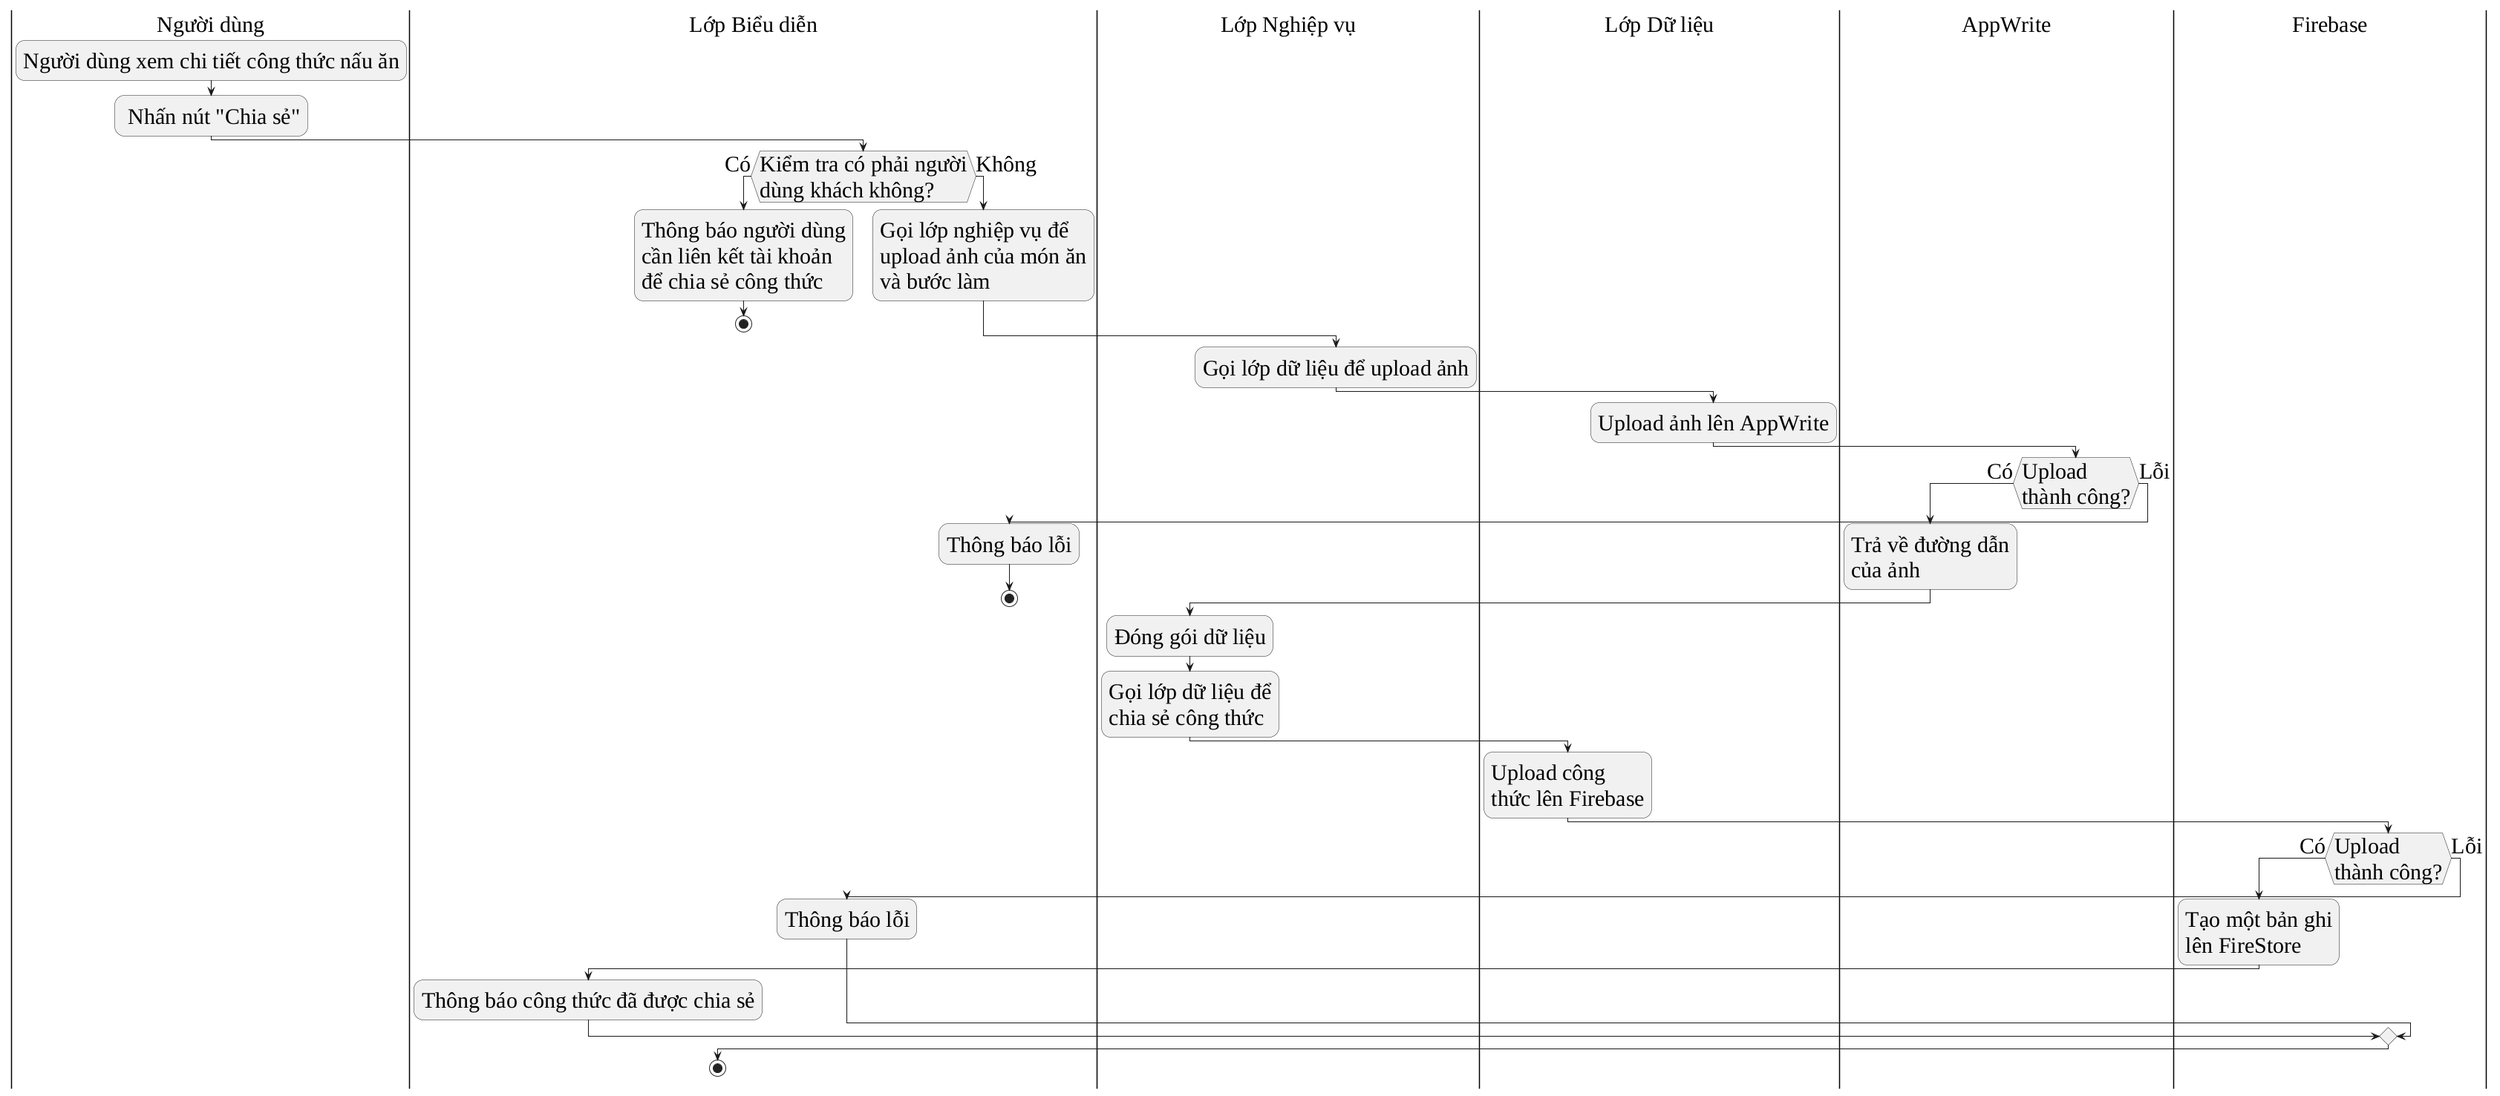 @startuml
skinparam DefaultFontName "Liberation Serif"
skinparam DefaultFontSize 30
'left to right direction

|Người dùng|
:Người dùng xem chi tiết công thức nấu ăn;
: Nhấn nút "Chia sẻ";

|Lớp Biểu diễn|
if (Kiểm tra có phải người
dùng khách không?) then (Có)
	:Thông báo người dùng\ncần liên kết tài khoản\nđể chia sẻ công thức;
	stop
else (Không)
	:Gọi lớp nghiệp vụ để \nupload ảnh của món ăn\nvà bước làm;
endif

|Lớp Nghiệp vụ|
	:Gọi lớp dữ liệu để upload ảnh;

|Lớp Dữ liệu|
:Upload ảnh lên AppWrite;
|AppWrite|
if(Upload\nthành công?) then (Có)
	:Trả về đường dẫn\ncủa ảnh;
	|Lớp Nghiệp vụ|
	:Đóng gói dữ liệu;
	:Gọi lớp dữ liệu để\nchia sẻ công thức;
	|Lớp Dữ liệu|
	:Upload công\nthức lên Firebase;
	|Firebase|
	if(Upload\nthành công?) then (Có)
		:Tạo một bản ghi\nlên FireStore;
		|Lớp Biểu diễn|
		:Thông báo công thức đã được chia sẻ;
	else (Lỗi)
		|Lớp Biểu diễn|
		:Thông báo lỗi;
	endif
	stop
else (Lỗi)
	|Lớp Biểu diễn|
	:Thông báo lỗi;
stop
@enduml